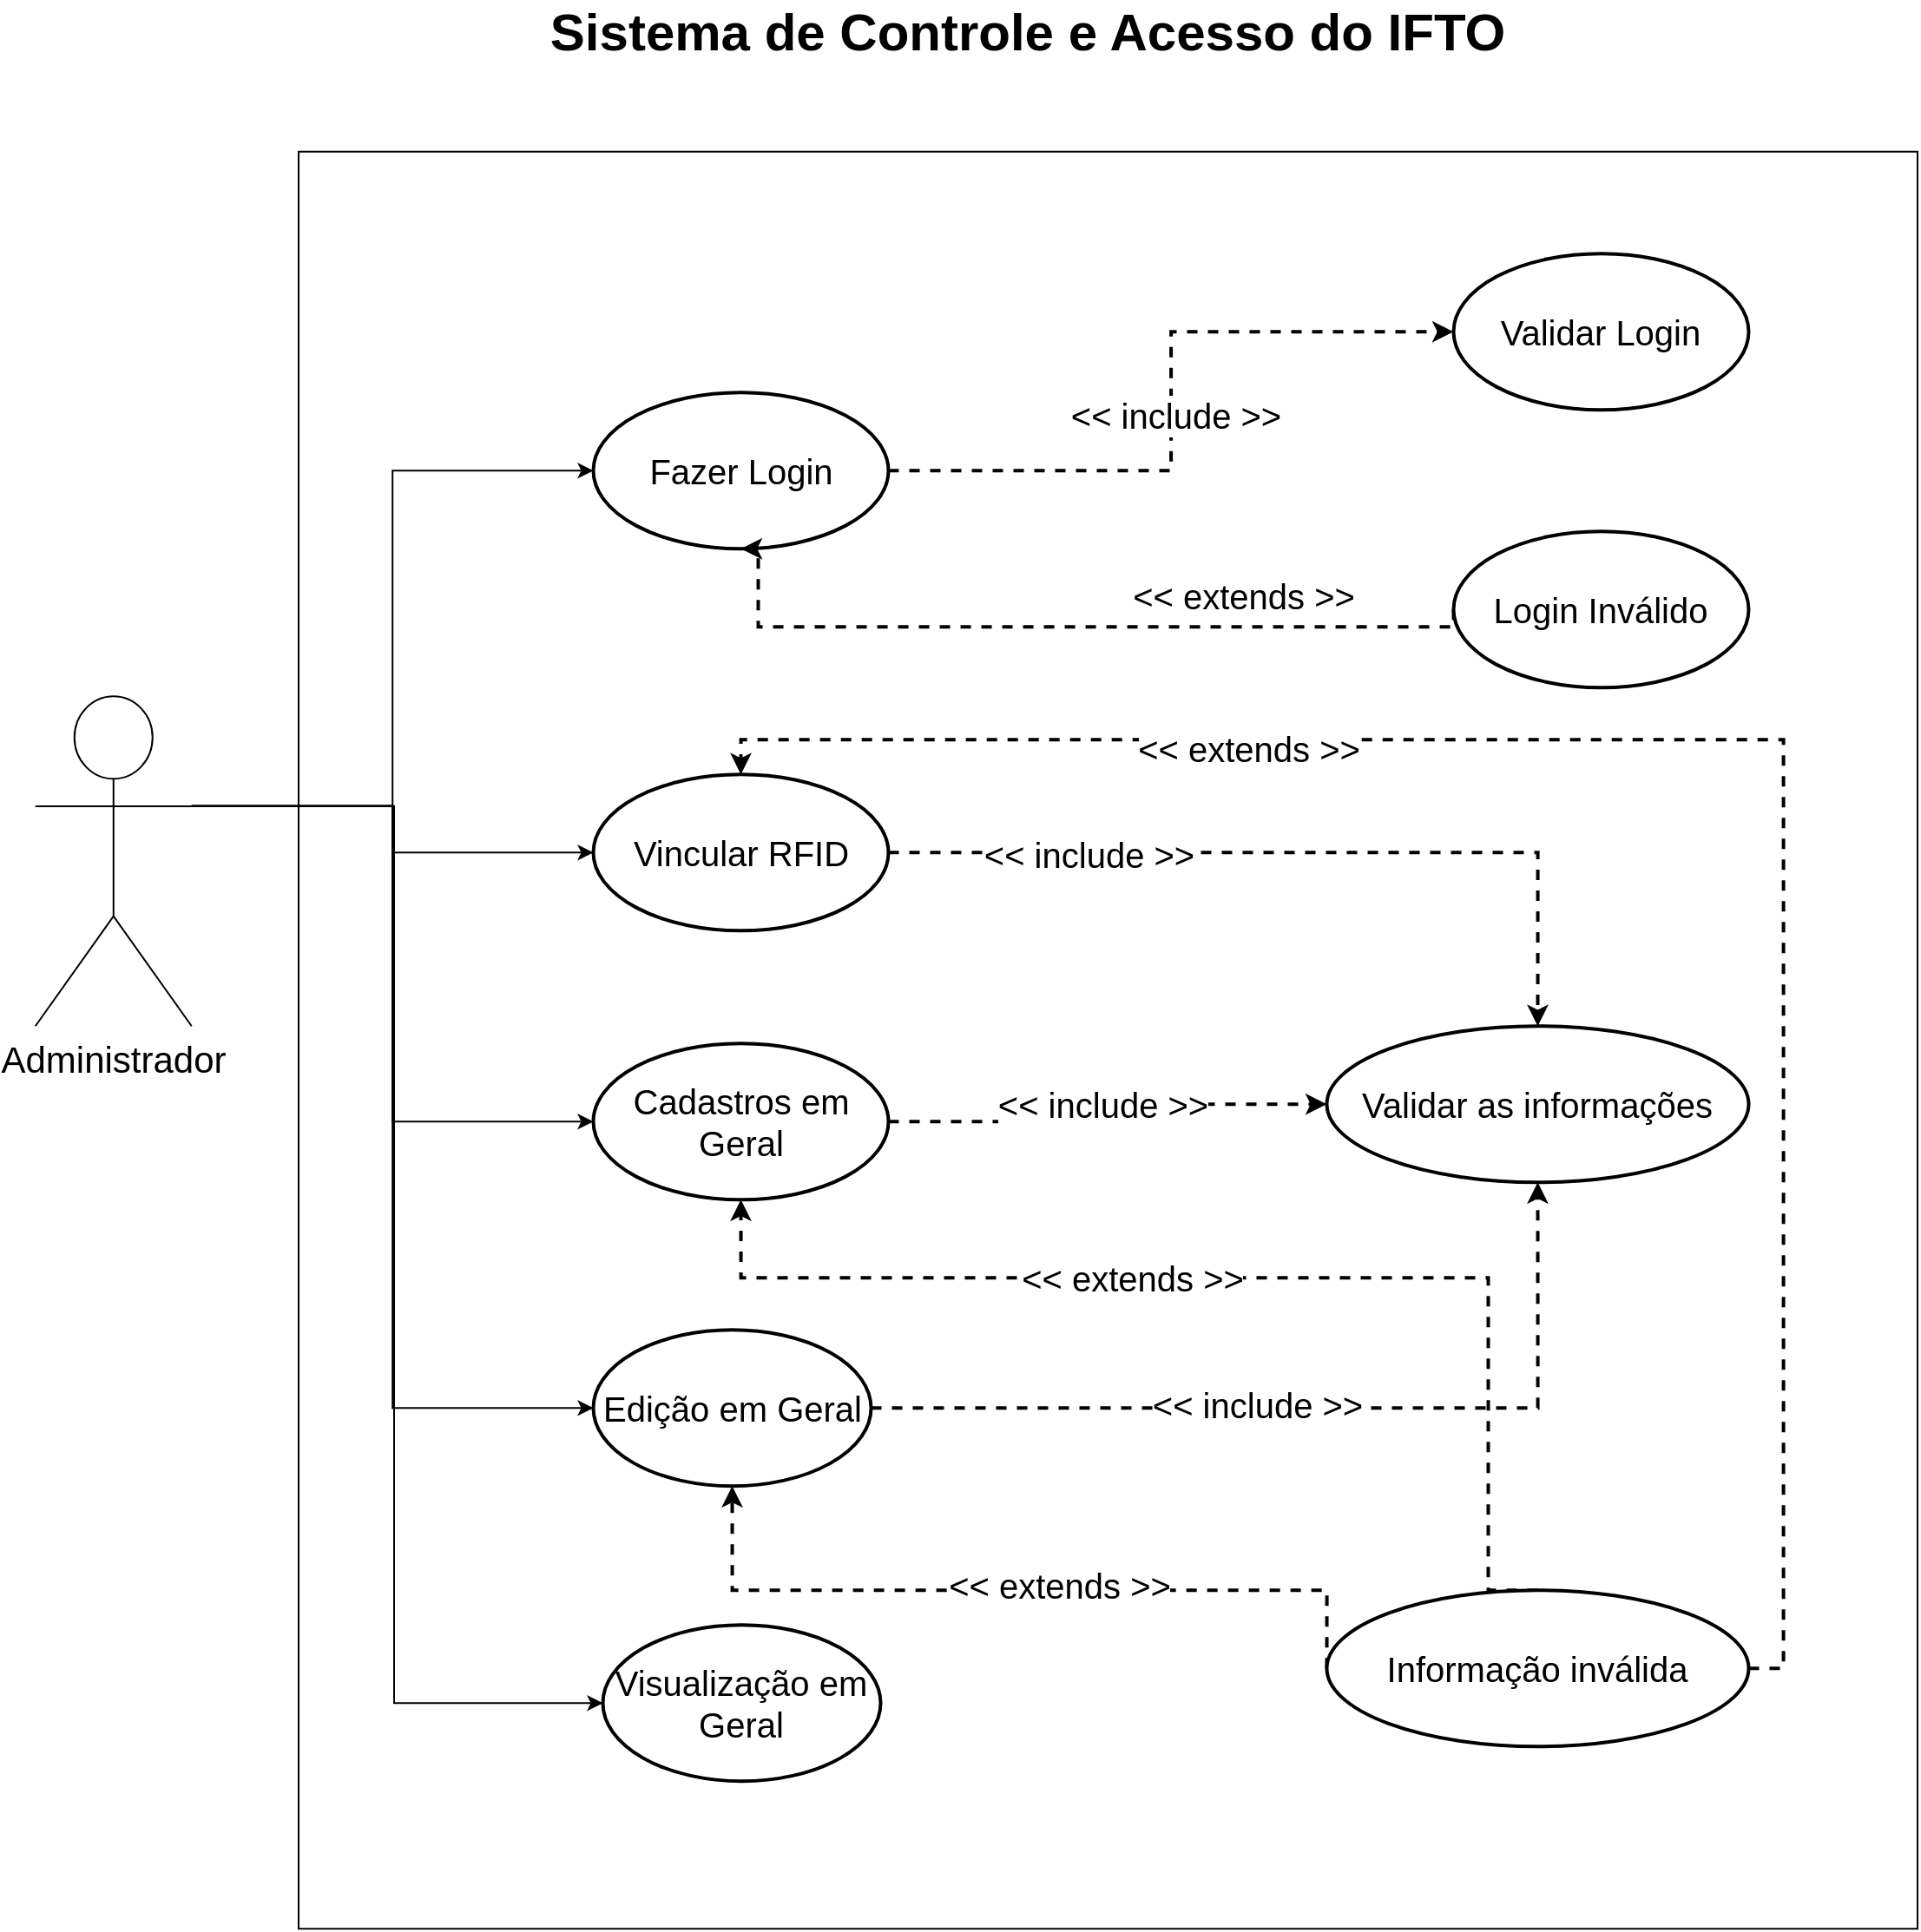 <mxfile version="24.7.17">
  <diagram name="Página-1" id="NyCLhhYt9VQB0o7ZkaEL">
    <mxGraphModel dx="3695" dy="1668" grid="1" gridSize="10" guides="1" tooltips="1" connect="1" arrows="1" fold="1" page="1" pageScale="1" pageWidth="827" pageHeight="1169" math="0" shadow="0">
      <root>
        <mxCell id="0" />
        <mxCell id="1" parent="0" />
        <mxCell id="2xbcmrgEp1bGuqN2L9k1-2" value="" style="rounded=0;whiteSpace=wrap;html=1;rotation=90;" parent="1" vertex="1">
          <mxGeometry x="-460.62" y="160" width="1023.75" height="932.5" as="geometry" />
        </mxCell>
        <mxCell id="2xbcmrgEp1bGuqN2L9k1-29" style="edgeStyle=orthogonalEdgeStyle;rounded=0;orthogonalLoop=1;jettySize=auto;html=1;dashed=1;strokeWidth=2;" parent="1" source="2xbcmrgEp1bGuqN2L9k1-21" target="2xbcmrgEp1bGuqN2L9k1-27" edge="1">
          <mxGeometry relative="1" as="geometry" />
        </mxCell>
        <mxCell id="2xbcmrgEp1bGuqN2L9k1-36" value="&amp;lt;&amp;lt; include &amp;gt;&amp;gt;" style="edgeLabel;html=1;align=center;verticalAlign=middle;resizable=0;points=[];fontSize=20;" parent="2xbcmrgEp1bGuqN2L9k1-29" vertex="1" connectable="0">
          <mxGeometry x="-0.144" y="-2" relative="1" as="geometry">
            <mxPoint y="-22" as="offset" />
          </mxGeometry>
        </mxCell>
        <mxCell id="2xbcmrgEp1bGuqN2L9k1-21" value="Fazer Login" style="ellipse;whiteSpace=wrap;html=1;fontSize=20;strokeWidth=2;" parent="1" vertex="1">
          <mxGeometry x="-245.25" y="253.12" width="170" height="90" as="geometry" />
        </mxCell>
        <mxCell id="_47bZvJthy9wEYej37XV-31" style="edgeStyle=orthogonalEdgeStyle;rounded=0;orthogonalLoop=1;jettySize=auto;html=1;exitX=1;exitY=0.333;exitDx=0;exitDy=0;exitPerimeter=0;entryX=0;entryY=0.5;entryDx=0;entryDy=0;" edge="1" parent="1" source="2xbcmrgEp1bGuqN2L9k1-22" target="2xbcmrgEp1bGuqN2L9k1-21">
          <mxGeometry relative="1" as="geometry" />
        </mxCell>
        <mxCell id="_47bZvJthy9wEYej37XV-32" style="edgeStyle=orthogonalEdgeStyle;rounded=0;orthogonalLoop=1;jettySize=auto;html=1;exitX=1;exitY=0.333;exitDx=0;exitDy=0;exitPerimeter=0;entryX=0;entryY=0.5;entryDx=0;entryDy=0;" edge="1" parent="1" source="2xbcmrgEp1bGuqN2L9k1-22" target="_47bZvJthy9wEYej37XV-11">
          <mxGeometry relative="1" as="geometry" />
        </mxCell>
        <mxCell id="_47bZvJthy9wEYej37XV-33" style="edgeStyle=orthogonalEdgeStyle;rounded=0;orthogonalLoop=1;jettySize=auto;html=1;exitX=1;exitY=0.333;exitDx=0;exitDy=0;exitPerimeter=0;entryX=0;entryY=0.5;entryDx=0;entryDy=0;" edge="1" parent="1" source="2xbcmrgEp1bGuqN2L9k1-22" target="2xbcmrgEp1bGuqN2L9k1-24">
          <mxGeometry relative="1" as="geometry" />
        </mxCell>
        <mxCell id="_47bZvJthy9wEYej37XV-34" style="edgeStyle=orthogonalEdgeStyle;rounded=0;orthogonalLoop=1;jettySize=auto;html=1;exitX=1;exitY=0.333;exitDx=0;exitDy=0;exitPerimeter=0;entryX=0;entryY=0.5;entryDx=0;entryDy=0;" edge="1" parent="1" source="2xbcmrgEp1bGuqN2L9k1-22" target="m9dT4t8xpMJtpyGwQsV8-2">
          <mxGeometry relative="1" as="geometry" />
        </mxCell>
        <mxCell id="_47bZvJthy9wEYej37XV-35" style="edgeStyle=orthogonalEdgeStyle;rounded=0;orthogonalLoop=1;jettySize=auto;html=1;exitX=1;exitY=0.333;exitDx=0;exitDy=0;exitPerimeter=0;entryX=0;entryY=0.5;entryDx=0;entryDy=0;" edge="1" parent="1" source="2xbcmrgEp1bGuqN2L9k1-22" target="m9dT4t8xpMJtpyGwQsV8-8">
          <mxGeometry relative="1" as="geometry">
            <Array as="points">
              <mxPoint x="-360" y="492" />
              <mxPoint x="-360" y="1008" />
            </Array>
          </mxGeometry>
        </mxCell>
        <mxCell id="2xbcmrgEp1bGuqN2L9k1-22" value="Administrador" style="shape=umlActor;verticalLabelPosition=bottom;verticalAlign=top;html=1;outlineConnect=0;fontSize=21;" parent="1" vertex="1">
          <mxGeometry x="-566.62" y="428.12" width="90" height="190" as="geometry" />
        </mxCell>
        <mxCell id="_47bZvJthy9wEYej37XV-19" style="edgeStyle=orthogonalEdgeStyle;rounded=0;orthogonalLoop=1;jettySize=auto;html=1;exitX=1;exitY=0.5;exitDx=0;exitDy=0;strokeWidth=2;dashed=1;" edge="1" parent="1" source="2xbcmrgEp1bGuqN2L9k1-24" target="2xbcmrgEp1bGuqN2L9k1-26">
          <mxGeometry relative="1" as="geometry" />
        </mxCell>
        <mxCell id="_47bZvJthy9wEYej37XV-20" value="&amp;lt;&amp;lt; include &amp;gt;&amp;gt;" style="edgeLabel;html=1;align=center;verticalAlign=middle;resizable=0;points=[];fontSize=20;" vertex="1" connectable="0" parent="_47bZvJthy9wEYej37XV-19">
          <mxGeometry x="-0.186" y="-1" relative="1" as="geometry">
            <mxPoint x="16" y="-11" as="offset" />
          </mxGeometry>
        </mxCell>
        <mxCell id="2xbcmrgEp1bGuqN2L9k1-24" value="Cadastros em Geral" style="ellipse;whiteSpace=wrap;html=1;fontSize=20;strokeWidth=2;" parent="1" vertex="1">
          <mxGeometry x="-245.25" y="628.12" width="170" height="90" as="geometry" />
        </mxCell>
        <mxCell id="2xbcmrgEp1bGuqN2L9k1-26" value="Validar as informações" style="ellipse;whiteSpace=wrap;html=1;fontSize=20;strokeWidth=2;" parent="1" vertex="1">
          <mxGeometry x="177.25" y="618.12" width="243" height="90" as="geometry" />
        </mxCell>
        <mxCell id="2xbcmrgEp1bGuqN2L9k1-27" value="Validar Login" style="ellipse;whiteSpace=wrap;html=1;fontSize=20;strokeWidth=2;" parent="1" vertex="1">
          <mxGeometry x="250.25" y="173.12" width="170" height="90" as="geometry" />
        </mxCell>
        <mxCell id="2xbcmrgEp1bGuqN2L9k1-31" style="edgeStyle=orthogonalEdgeStyle;rounded=0;orthogonalLoop=1;jettySize=auto;html=1;exitX=0;exitY=0.5;exitDx=0;exitDy=0;entryX=0.5;entryY=1;entryDx=0;entryDy=0;dashed=1;strokeWidth=2;" parent="1" source="2xbcmrgEp1bGuqN2L9k1-30" target="2xbcmrgEp1bGuqN2L9k1-21" edge="1">
          <mxGeometry relative="1" as="geometry">
            <Array as="points">
              <mxPoint x="-150.25" y="388.12" />
            </Array>
          </mxGeometry>
        </mxCell>
        <mxCell id="m9dT4t8xpMJtpyGwQsV8-7" value="&amp;lt;&amp;lt; extends &amp;gt;&amp;gt;" style="edgeLabel;html=1;align=center;verticalAlign=middle;resizable=0;points=[];fontSize=20;" parent="2xbcmrgEp1bGuqN2L9k1-31" vertex="1" connectable="0">
          <mxGeometry x="-0.703" y="4" relative="1" as="geometry">
            <mxPoint x="-63" y="-22" as="offset" />
          </mxGeometry>
        </mxCell>
        <mxCell id="2xbcmrgEp1bGuqN2L9k1-30" value="Login Inválido" style="ellipse;whiteSpace=wrap;html=1;fontSize=20;strokeWidth=2;" parent="1" vertex="1">
          <mxGeometry x="250.25" y="333.12" width="170" height="90" as="geometry" />
        </mxCell>
        <mxCell id="m9dT4t8xpMJtpyGwQsV8-1" value="Sistema de Controle e Acesso do IFTO" style="text;html=1;align=center;verticalAlign=middle;whiteSpace=wrap;rounded=0;fontSize=30;fontStyle=1" parent="1" vertex="1">
          <mxGeometry x="-290" y="30" width="590" height="30" as="geometry" />
        </mxCell>
        <mxCell id="m9dT4t8xpMJtpyGwQsV8-3" style="edgeStyle=orthogonalEdgeStyle;rounded=0;orthogonalLoop=1;jettySize=auto;html=1;exitX=1;exitY=0.5;exitDx=0;exitDy=0;entryX=0.5;entryY=1;entryDx=0;entryDy=0;dashed=1;strokeWidth=2;" parent="1" source="m9dT4t8xpMJtpyGwQsV8-2" target="2xbcmrgEp1bGuqN2L9k1-26" edge="1">
          <mxGeometry relative="1" as="geometry" />
        </mxCell>
        <mxCell id="m9dT4t8xpMJtpyGwQsV8-4" value="&lt;span style=&quot;font-size: 20px;&quot;&gt;&amp;lt;&amp;lt; include &amp;gt;&amp;gt;&lt;/span&gt;" style="edgeLabel;html=1;align=center;verticalAlign=middle;resizable=0;points=[];" parent="m9dT4t8xpMJtpyGwQsV8-3" vertex="1" connectable="0">
          <mxGeometry x="-0.141" y="2" relative="1" as="geometry">
            <mxPoint x="1" as="offset" />
          </mxGeometry>
        </mxCell>
        <mxCell id="m9dT4t8xpMJtpyGwQsV8-2" value="Edição em Geral" style="ellipse;whiteSpace=wrap;html=1;fontSize=20;strokeWidth=2;" parent="1" vertex="1">
          <mxGeometry x="-245.25" y="793.12" width="160" height="90" as="geometry" />
        </mxCell>
        <mxCell id="m9dT4t8xpMJtpyGwQsV8-8" value="Visualização em Geral" style="ellipse;whiteSpace=wrap;html=1;fontSize=20;strokeWidth=2;" parent="1" vertex="1">
          <mxGeometry x="-239.75" y="963.12" width="160" height="90" as="geometry" />
        </mxCell>
        <mxCell id="_47bZvJthy9wEYej37XV-17" style="edgeStyle=orthogonalEdgeStyle;rounded=0;orthogonalLoop=1;jettySize=auto;html=1;exitX=1;exitY=0.5;exitDx=0;exitDy=0;entryX=0.5;entryY=0;entryDx=0;entryDy=0;strokeWidth=2;dashed=1;" edge="1" parent="1" source="_47bZvJthy9wEYej37XV-11" target="2xbcmrgEp1bGuqN2L9k1-26">
          <mxGeometry relative="1" as="geometry" />
        </mxCell>
        <mxCell id="_47bZvJthy9wEYej37XV-18" value="&amp;lt;&amp;lt; include &amp;gt;&amp;gt;" style="edgeLabel;html=1;align=center;verticalAlign=middle;resizable=0;points=[];fontSize=20;" vertex="1" connectable="0" parent="_47bZvJthy9wEYej37XV-17">
          <mxGeometry x="-0.518" y="-1" relative="1" as="geometry">
            <mxPoint as="offset" />
          </mxGeometry>
        </mxCell>
        <mxCell id="_47bZvJthy9wEYej37XV-11" value="Vincular RFID" style="ellipse;whiteSpace=wrap;html=1;fontSize=20;strokeWidth=2;" vertex="1" parent="1">
          <mxGeometry x="-245.25" y="473.12" width="170" height="90" as="geometry" />
        </mxCell>
        <mxCell id="_47bZvJthy9wEYej37XV-24" style="edgeStyle=orthogonalEdgeStyle;rounded=0;orthogonalLoop=1;jettySize=auto;html=1;exitX=0.5;exitY=0;exitDx=0;exitDy=0;entryX=0.5;entryY=1;entryDx=0;entryDy=0;dashed=1;strokeWidth=2;" edge="1" parent="1" source="_47bZvJthy9wEYej37XV-21" target="2xbcmrgEp1bGuqN2L9k1-24">
          <mxGeometry relative="1" as="geometry">
            <Array as="points">
              <mxPoint x="270.25" y="943.12" />
              <mxPoint x="270.25" y="763.12" />
              <mxPoint x="-159.75" y="763.12" />
            </Array>
          </mxGeometry>
        </mxCell>
        <mxCell id="_47bZvJthy9wEYej37XV-26" value="&lt;span style=&quot;font-size: 20px;&quot;&gt;&amp;lt;&amp;lt; extends &amp;gt;&amp;gt;&lt;/span&gt;" style="edgeLabel;html=1;align=center;verticalAlign=middle;resizable=0;points=[];" vertex="1" connectable="0" parent="_47bZvJthy9wEYej37XV-24">
          <mxGeometry x="0.211" relative="1" as="geometry">
            <mxPoint as="offset" />
          </mxGeometry>
        </mxCell>
        <mxCell id="_47bZvJthy9wEYej37XV-27" style="edgeStyle=orthogonalEdgeStyle;rounded=0;orthogonalLoop=1;jettySize=auto;html=1;exitX=0;exitY=0.5;exitDx=0;exitDy=0;entryX=0.5;entryY=1;entryDx=0;entryDy=0;dashed=1;strokeWidth=2;" edge="1" parent="1" source="_47bZvJthy9wEYej37XV-21" target="m9dT4t8xpMJtpyGwQsV8-2">
          <mxGeometry relative="1" as="geometry">
            <Array as="points">
              <mxPoint x="177.25" y="943.12" />
              <mxPoint x="-164.75" y="943.12" />
            </Array>
          </mxGeometry>
        </mxCell>
        <mxCell id="_47bZvJthy9wEYej37XV-28" value="&lt;span style=&quot;font-size: 20px;&quot;&gt;&amp;lt;&amp;lt; extends &amp;gt;&amp;gt;&lt;/span&gt;" style="edgeLabel;html=1;align=center;verticalAlign=middle;resizable=0;points=[];" vertex="1" connectable="0" parent="_47bZvJthy9wEYej37XV-27">
          <mxGeometry x="-0.107" y="-3" relative="1" as="geometry">
            <mxPoint as="offset" />
          </mxGeometry>
        </mxCell>
        <mxCell id="_47bZvJthy9wEYej37XV-29" style="edgeStyle=orthogonalEdgeStyle;rounded=0;orthogonalLoop=1;jettySize=auto;html=1;exitX=1;exitY=0.5;exitDx=0;exitDy=0;entryX=0.5;entryY=0;entryDx=0;entryDy=0;dashed=1;strokeWidth=2;" edge="1" parent="1" source="_47bZvJthy9wEYej37XV-21" target="_47bZvJthy9wEYej37XV-11">
          <mxGeometry relative="1" as="geometry" />
        </mxCell>
        <mxCell id="_47bZvJthy9wEYej37XV-30" value="&lt;span style=&quot;font-size: 20px;&quot;&gt;&amp;lt;&amp;lt; extends &amp;gt;&amp;gt;&lt;/span&gt;" style="edgeLabel;html=1;align=center;verticalAlign=middle;resizable=0;points=[];" vertex="1" connectable="0" parent="_47bZvJthy9wEYej37XV-29">
          <mxGeometry x="0.468" y="5" relative="1" as="geometry">
            <mxPoint x="-1" as="offset" />
          </mxGeometry>
        </mxCell>
        <mxCell id="_47bZvJthy9wEYej37XV-21" value="Informação inválida" style="ellipse;whiteSpace=wrap;html=1;fontSize=20;strokeWidth=2;" vertex="1" parent="1">
          <mxGeometry x="177.25" y="943.12" width="243" height="90" as="geometry" />
        </mxCell>
      </root>
    </mxGraphModel>
  </diagram>
</mxfile>
